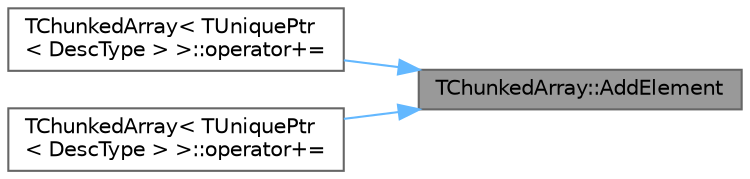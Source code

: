 digraph "TChunkedArray::AddElement"
{
 // INTERACTIVE_SVG=YES
 // LATEX_PDF_SIZE
  bgcolor="transparent";
  edge [fontname=Helvetica,fontsize=10,labelfontname=Helvetica,labelfontsize=10];
  node [fontname=Helvetica,fontsize=10,shape=box,height=0.2,width=0.4];
  rankdir="RL";
  Node1 [id="Node000001",label="TChunkedArray::AddElement",height=0.2,width=0.4,color="gray40", fillcolor="grey60", style="filled", fontcolor="black",tooltip="Adds a new item to the end of the chunked array."];
  Node1 -> Node2 [id="edge1_Node000001_Node000002",dir="back",color="steelblue1",style="solid",tooltip=" "];
  Node2 [id="Node000002",label="TChunkedArray\< TUniquePtr\l\< DescType \> \>::operator+=",height=0.2,width=0.4,color="grey40", fillcolor="white", style="filled",URL="$d7/dba/classTChunkedArray.html#aef7cb9edcf3f770df949d304f0af5c04",tooltip=" "];
  Node1 -> Node3 [id="edge2_Node000001_Node000003",dir="back",color="steelblue1",style="solid",tooltip=" "];
  Node3 [id="Node000003",label="TChunkedArray\< TUniquePtr\l\< DescType \> \>::operator+=",height=0.2,width=0.4,color="grey40", fillcolor="white", style="filled",URL="$d7/dba/classTChunkedArray.html#a876a5381b133c813de440c930f96d9a5",tooltip=" "];
}
